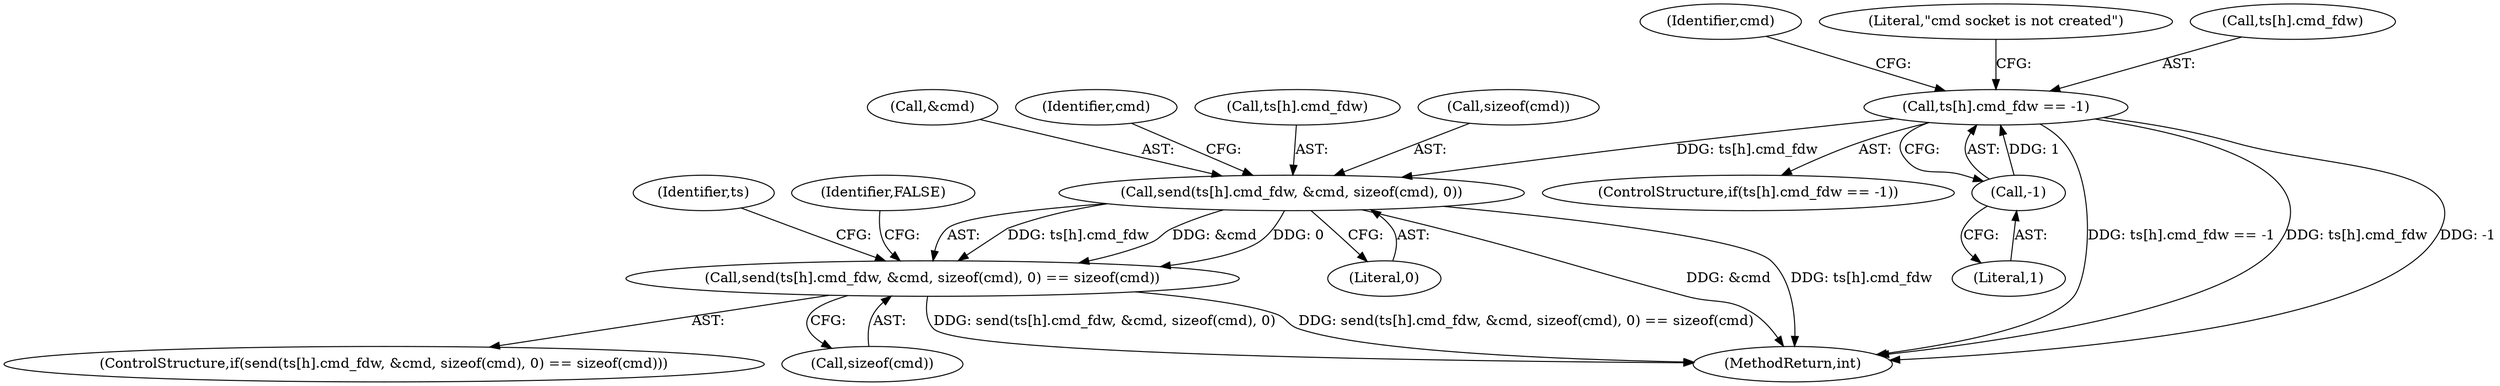 digraph "1_Android_472271b153c5dc53c28beac55480a8d8434b2d5c_38@array" {
"1000118" [label="(Call,ts[h].cmd_fdw == -1)"];
"1000124" [label="(Call,-1)"];
"1000136" [label="(Call,send(ts[h].cmd_fdw, &cmd, sizeof(cmd), 0))"];
"1000135" [label="(Call,send(ts[h].cmd_fdw, &cmd, sizeof(cmd), 0) == sizeof(cmd))"];
"1000146" [label="(Literal,0)"];
"1000124" [label="(Call,-1)"];
"1000153" [label="(Identifier,ts)"];
"1000133" [label="(Identifier,cmd)"];
"1000134" [label="(ControlStructure,if(send(ts[h].cmd_fdw, &cmd, sizeof(cmd), 0) == sizeof(cmd)))"];
"1000117" [label="(ControlStructure,if(ts[h].cmd_fdw == -1))"];
"1000125" [label="(Literal,1)"];
"1000128" [label="(Literal,\"cmd socket is not created\")"];
"1000168" [label="(Identifier,FALSE)"];
"1000142" [label="(Call,&cmd)"];
"1000119" [label="(Call,ts[h].cmd_fdw)"];
"1000118" [label="(Call,ts[h].cmd_fdw == -1)"];
"1000136" [label="(Call,send(ts[h].cmd_fdw, &cmd, sizeof(cmd), 0))"];
"1000148" [label="(Identifier,cmd)"];
"1000135" [label="(Call,send(ts[h].cmd_fdw, &cmd, sizeof(cmd), 0) == sizeof(cmd))"];
"1000169" [label="(MethodReturn,int)"];
"1000147" [label="(Call,sizeof(cmd))"];
"1000137" [label="(Call,ts[h].cmd_fdw)"];
"1000144" [label="(Call,sizeof(cmd))"];
"1000118" -> "1000117"  [label="AST: "];
"1000118" -> "1000124"  [label="CFG: "];
"1000119" -> "1000118"  [label="AST: "];
"1000124" -> "1000118"  [label="AST: "];
"1000128" -> "1000118"  [label="CFG: "];
"1000133" -> "1000118"  [label="CFG: "];
"1000118" -> "1000169"  [label="DDG: ts[h].cmd_fdw == -1"];
"1000118" -> "1000169"  [label="DDG: ts[h].cmd_fdw"];
"1000118" -> "1000169"  [label="DDG: -1"];
"1000124" -> "1000118"  [label="DDG: 1"];
"1000118" -> "1000136"  [label="DDG: ts[h].cmd_fdw"];
"1000124" -> "1000125"  [label="CFG: "];
"1000125" -> "1000124"  [label="AST: "];
"1000136" -> "1000135"  [label="AST: "];
"1000136" -> "1000146"  [label="CFG: "];
"1000137" -> "1000136"  [label="AST: "];
"1000142" -> "1000136"  [label="AST: "];
"1000144" -> "1000136"  [label="AST: "];
"1000146" -> "1000136"  [label="AST: "];
"1000148" -> "1000136"  [label="CFG: "];
"1000136" -> "1000169"  [label="DDG: &cmd"];
"1000136" -> "1000169"  [label="DDG: ts[h].cmd_fdw"];
"1000136" -> "1000135"  [label="DDG: ts[h].cmd_fdw"];
"1000136" -> "1000135"  [label="DDG: &cmd"];
"1000136" -> "1000135"  [label="DDG: 0"];
"1000135" -> "1000134"  [label="AST: "];
"1000135" -> "1000147"  [label="CFG: "];
"1000147" -> "1000135"  [label="AST: "];
"1000153" -> "1000135"  [label="CFG: "];
"1000168" -> "1000135"  [label="CFG: "];
"1000135" -> "1000169"  [label="DDG: send(ts[h].cmd_fdw, &cmd, sizeof(cmd), 0)"];
"1000135" -> "1000169"  [label="DDG: send(ts[h].cmd_fdw, &cmd, sizeof(cmd), 0) == sizeof(cmd)"];
}

